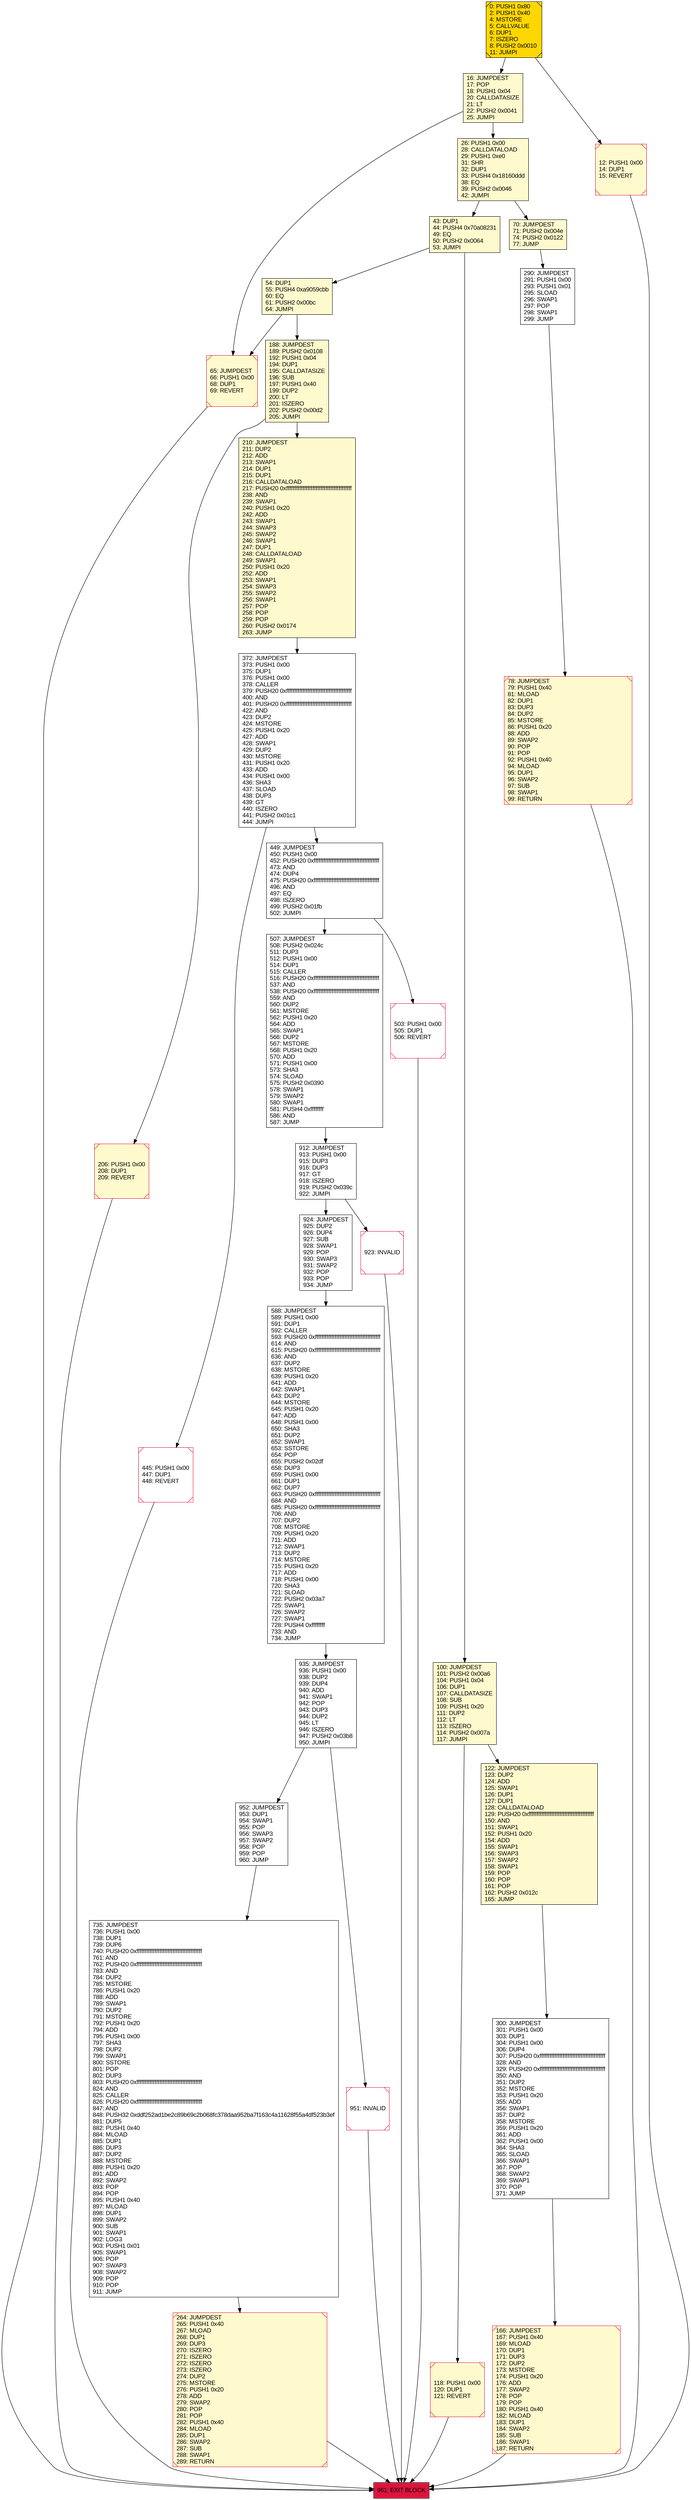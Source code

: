 digraph G {
bgcolor=transparent rankdir=UD;
node [shape=box style=filled color=black fillcolor=white fontname=arial fontcolor=black];
26 [label="26: PUSH1 0x00\l28: CALLDATALOAD\l29: PUSH1 0xe0\l31: SHR\l32: DUP1\l33: PUSH4 0x18160ddd\l38: EQ\l39: PUSH2 0x0046\l42: JUMPI\l" fillcolor=lemonchiffon ];
961 [label="961: EXIT BLOCK\l" fillcolor=crimson ];
735 [label="735: JUMPDEST\l736: PUSH1 0x00\l738: DUP1\l739: DUP6\l740: PUSH20 0xffffffffffffffffffffffffffffffffffffffff\l761: AND\l762: PUSH20 0xffffffffffffffffffffffffffffffffffffffff\l783: AND\l784: DUP2\l785: MSTORE\l786: PUSH1 0x20\l788: ADD\l789: SWAP1\l790: DUP2\l791: MSTORE\l792: PUSH1 0x20\l794: ADD\l795: PUSH1 0x00\l797: SHA3\l798: DUP2\l799: SWAP1\l800: SSTORE\l801: POP\l802: DUP3\l803: PUSH20 0xffffffffffffffffffffffffffffffffffffffff\l824: AND\l825: CALLER\l826: PUSH20 0xffffffffffffffffffffffffffffffffffffffff\l847: AND\l848: PUSH32 0xddf252ad1be2c89b69c2b068fc378daa952ba7f163c4a11628f55a4df523b3ef\l881: DUP5\l882: PUSH1 0x40\l884: MLOAD\l885: DUP1\l886: DUP3\l887: DUP2\l888: MSTORE\l889: PUSH1 0x20\l891: ADD\l892: SWAP2\l893: POP\l894: POP\l895: PUSH1 0x40\l897: MLOAD\l898: DUP1\l899: SWAP2\l900: SUB\l901: SWAP1\l902: LOG3\l903: PUSH1 0x01\l905: SWAP1\l906: POP\l907: SWAP3\l908: SWAP2\l909: POP\l910: POP\l911: JUMP\l" ];
122 [label="122: JUMPDEST\l123: DUP2\l124: ADD\l125: SWAP1\l126: DUP1\l127: DUP1\l128: CALLDATALOAD\l129: PUSH20 0xffffffffffffffffffffffffffffffffffffffff\l150: AND\l151: SWAP1\l152: PUSH1 0x20\l154: ADD\l155: SWAP1\l156: SWAP3\l157: SWAP2\l158: SWAP1\l159: POP\l160: POP\l161: POP\l162: PUSH2 0x012c\l165: JUMP\l" fillcolor=lemonchiffon ];
65 [label="65: JUMPDEST\l66: PUSH1 0x00\l68: DUP1\l69: REVERT\l" fillcolor=lemonchiffon shape=Msquare color=crimson ];
951 [label="951: INVALID\l" shape=Msquare color=crimson ];
935 [label="935: JUMPDEST\l936: PUSH1 0x00\l938: DUP2\l939: DUP4\l940: ADD\l941: SWAP1\l942: POP\l943: DUP3\l944: DUP2\l945: LT\l946: ISZERO\l947: PUSH2 0x03b8\l950: JUMPI\l" ];
16 [label="16: JUMPDEST\l17: POP\l18: PUSH1 0x04\l20: CALLDATASIZE\l21: LT\l22: PUSH2 0x0041\l25: JUMPI\l" fillcolor=lemonchiffon ];
166 [label="166: JUMPDEST\l167: PUSH1 0x40\l169: MLOAD\l170: DUP1\l171: DUP3\l172: DUP2\l173: MSTORE\l174: PUSH1 0x20\l176: ADD\l177: SWAP2\l178: POP\l179: POP\l180: PUSH1 0x40\l182: MLOAD\l183: DUP1\l184: SWAP2\l185: SUB\l186: SWAP1\l187: RETURN\l" fillcolor=lemonchiffon shape=Msquare color=crimson ];
503 [label="503: PUSH1 0x00\l505: DUP1\l506: REVERT\l" shape=Msquare color=crimson ];
118 [label="118: PUSH1 0x00\l120: DUP1\l121: REVERT\l" fillcolor=lemonchiffon shape=Msquare color=crimson ];
210 [label="210: JUMPDEST\l211: DUP2\l212: ADD\l213: SWAP1\l214: DUP1\l215: DUP1\l216: CALLDATALOAD\l217: PUSH20 0xffffffffffffffffffffffffffffffffffffffff\l238: AND\l239: SWAP1\l240: PUSH1 0x20\l242: ADD\l243: SWAP1\l244: SWAP3\l245: SWAP2\l246: SWAP1\l247: DUP1\l248: CALLDATALOAD\l249: SWAP1\l250: PUSH1 0x20\l252: ADD\l253: SWAP1\l254: SWAP3\l255: SWAP2\l256: SWAP1\l257: POP\l258: POP\l259: POP\l260: PUSH2 0x0174\l263: JUMP\l" fillcolor=lemonchiffon ];
0 [label="0: PUSH1 0x80\l2: PUSH1 0x40\l4: MSTORE\l5: CALLVALUE\l6: DUP1\l7: ISZERO\l8: PUSH2 0x0010\l11: JUMPI\l" fillcolor=lemonchiffon shape=Msquare fillcolor=gold ];
445 [label="445: PUSH1 0x00\l447: DUP1\l448: REVERT\l" shape=Msquare color=crimson ];
188 [label="188: JUMPDEST\l189: PUSH2 0x0108\l192: PUSH1 0x04\l194: DUP1\l195: CALLDATASIZE\l196: SUB\l197: PUSH1 0x40\l199: DUP2\l200: LT\l201: ISZERO\l202: PUSH2 0x00d2\l205: JUMPI\l" fillcolor=lemonchiffon ];
923 [label="923: INVALID\l" shape=Msquare color=crimson ];
924 [label="924: JUMPDEST\l925: DUP2\l926: DUP4\l927: SUB\l928: SWAP1\l929: POP\l930: SWAP3\l931: SWAP2\l932: POP\l933: POP\l934: JUMP\l" ];
372 [label="372: JUMPDEST\l373: PUSH1 0x00\l375: DUP1\l376: PUSH1 0x00\l378: CALLER\l379: PUSH20 0xffffffffffffffffffffffffffffffffffffffff\l400: AND\l401: PUSH20 0xffffffffffffffffffffffffffffffffffffffff\l422: AND\l423: DUP2\l424: MSTORE\l425: PUSH1 0x20\l427: ADD\l428: SWAP1\l429: DUP2\l430: MSTORE\l431: PUSH1 0x20\l433: ADD\l434: PUSH1 0x00\l436: SHA3\l437: SLOAD\l438: DUP3\l439: GT\l440: ISZERO\l441: PUSH2 0x01c1\l444: JUMPI\l" ];
12 [label="12: PUSH1 0x00\l14: DUP1\l15: REVERT\l" fillcolor=lemonchiffon shape=Msquare color=crimson ];
206 [label="206: PUSH1 0x00\l208: DUP1\l209: REVERT\l" fillcolor=lemonchiffon shape=Msquare color=crimson ];
912 [label="912: JUMPDEST\l913: PUSH1 0x00\l915: DUP3\l916: DUP3\l917: GT\l918: ISZERO\l919: PUSH2 0x039c\l922: JUMPI\l" ];
100 [label="100: JUMPDEST\l101: PUSH2 0x00a6\l104: PUSH1 0x04\l106: DUP1\l107: CALLDATASIZE\l108: SUB\l109: PUSH1 0x20\l111: DUP2\l112: LT\l113: ISZERO\l114: PUSH2 0x007a\l117: JUMPI\l" fillcolor=lemonchiffon ];
449 [label="449: JUMPDEST\l450: PUSH1 0x00\l452: PUSH20 0xffffffffffffffffffffffffffffffffffffffff\l473: AND\l474: DUP4\l475: PUSH20 0xffffffffffffffffffffffffffffffffffffffff\l496: AND\l497: EQ\l498: ISZERO\l499: PUSH2 0x01fb\l502: JUMPI\l" ];
54 [label="54: DUP1\l55: PUSH4 0xa9059cbb\l60: EQ\l61: PUSH2 0x00bc\l64: JUMPI\l" fillcolor=lemonchiffon ];
264 [label="264: JUMPDEST\l265: PUSH1 0x40\l267: MLOAD\l268: DUP1\l269: DUP3\l270: ISZERO\l271: ISZERO\l272: ISZERO\l273: ISZERO\l274: DUP2\l275: MSTORE\l276: PUSH1 0x20\l278: ADD\l279: SWAP2\l280: POP\l281: POP\l282: PUSH1 0x40\l284: MLOAD\l285: DUP1\l286: SWAP2\l287: SUB\l288: SWAP1\l289: RETURN\l" fillcolor=lemonchiffon shape=Msquare color=crimson ];
290 [label="290: JUMPDEST\l291: PUSH1 0x00\l293: PUSH1 0x01\l295: SLOAD\l296: SWAP1\l297: POP\l298: SWAP1\l299: JUMP\l" ];
43 [label="43: DUP1\l44: PUSH4 0x70a08231\l49: EQ\l50: PUSH2 0x0064\l53: JUMPI\l" fillcolor=lemonchiffon ];
300 [label="300: JUMPDEST\l301: PUSH1 0x00\l303: DUP1\l304: PUSH1 0x00\l306: DUP4\l307: PUSH20 0xffffffffffffffffffffffffffffffffffffffff\l328: AND\l329: PUSH20 0xffffffffffffffffffffffffffffffffffffffff\l350: AND\l351: DUP2\l352: MSTORE\l353: PUSH1 0x20\l355: ADD\l356: SWAP1\l357: DUP2\l358: MSTORE\l359: PUSH1 0x20\l361: ADD\l362: PUSH1 0x00\l364: SHA3\l365: SLOAD\l366: SWAP1\l367: POP\l368: SWAP2\l369: SWAP1\l370: POP\l371: JUMP\l" ];
588 [label="588: JUMPDEST\l589: PUSH1 0x00\l591: DUP1\l592: CALLER\l593: PUSH20 0xffffffffffffffffffffffffffffffffffffffff\l614: AND\l615: PUSH20 0xffffffffffffffffffffffffffffffffffffffff\l636: AND\l637: DUP2\l638: MSTORE\l639: PUSH1 0x20\l641: ADD\l642: SWAP1\l643: DUP2\l644: MSTORE\l645: PUSH1 0x20\l647: ADD\l648: PUSH1 0x00\l650: SHA3\l651: DUP2\l652: SWAP1\l653: SSTORE\l654: POP\l655: PUSH2 0x02df\l658: DUP3\l659: PUSH1 0x00\l661: DUP1\l662: DUP7\l663: PUSH20 0xffffffffffffffffffffffffffffffffffffffff\l684: AND\l685: PUSH20 0xffffffffffffffffffffffffffffffffffffffff\l706: AND\l707: DUP2\l708: MSTORE\l709: PUSH1 0x20\l711: ADD\l712: SWAP1\l713: DUP2\l714: MSTORE\l715: PUSH1 0x20\l717: ADD\l718: PUSH1 0x00\l720: SHA3\l721: SLOAD\l722: PUSH2 0x03a7\l725: SWAP1\l726: SWAP2\l727: SWAP1\l728: PUSH4 0xffffffff\l733: AND\l734: JUMP\l" ];
952 [label="952: JUMPDEST\l953: DUP1\l954: SWAP1\l955: POP\l956: SWAP3\l957: SWAP2\l958: POP\l959: POP\l960: JUMP\l" ];
507 [label="507: JUMPDEST\l508: PUSH2 0x024c\l511: DUP3\l512: PUSH1 0x00\l514: DUP1\l515: CALLER\l516: PUSH20 0xffffffffffffffffffffffffffffffffffffffff\l537: AND\l538: PUSH20 0xffffffffffffffffffffffffffffffffffffffff\l559: AND\l560: DUP2\l561: MSTORE\l562: PUSH1 0x20\l564: ADD\l565: SWAP1\l566: DUP2\l567: MSTORE\l568: PUSH1 0x20\l570: ADD\l571: PUSH1 0x00\l573: SHA3\l574: SLOAD\l575: PUSH2 0x0390\l578: SWAP1\l579: SWAP2\l580: SWAP1\l581: PUSH4 0xffffffff\l586: AND\l587: JUMP\l" ];
70 [label="70: JUMPDEST\l71: PUSH2 0x004e\l74: PUSH2 0x0122\l77: JUMP\l" fillcolor=lemonchiffon ];
78 [label="78: JUMPDEST\l79: PUSH1 0x40\l81: MLOAD\l82: DUP1\l83: DUP3\l84: DUP2\l85: MSTORE\l86: PUSH1 0x20\l88: ADD\l89: SWAP2\l90: POP\l91: POP\l92: PUSH1 0x40\l94: MLOAD\l95: DUP1\l96: SWAP2\l97: SUB\l98: SWAP1\l99: RETURN\l" fillcolor=lemonchiffon shape=Msquare color=crimson ];
43 -> 54;
935 -> 951;
43 -> 100;
65 -> 961;
16 -> 65;
951 -> 961;
70 -> 290;
290 -> 78;
507 -> 912;
16 -> 26;
188 -> 206;
449 -> 507;
0 -> 16;
54 -> 188;
166 -> 961;
912 -> 923;
372 -> 449;
912 -> 924;
118 -> 961;
503 -> 961;
445 -> 961;
924 -> 588;
100 -> 118;
449 -> 503;
923 -> 961;
12 -> 961;
300 -> 166;
206 -> 961;
54 -> 65;
100 -> 122;
210 -> 372;
935 -> 952;
588 -> 935;
0 -> 12;
264 -> 961;
735 -> 264;
26 -> 43;
188 -> 210;
122 -> 300;
372 -> 445;
952 -> 735;
78 -> 961;
26 -> 70;
}